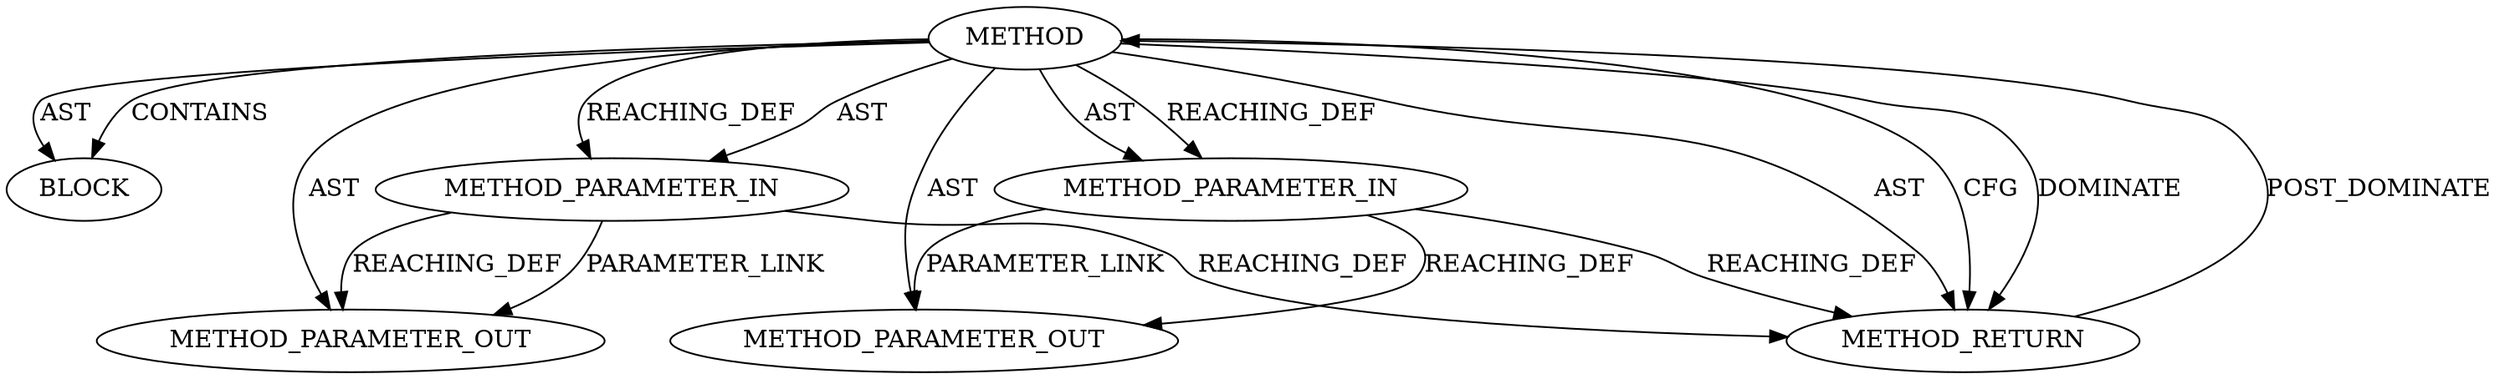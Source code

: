digraph {
  12080 [label=BLOCK ORDER=1 ARGUMENT_INDEX=1 CODE="<empty>" TYPE_FULL_NAME="ANY"]
  12078 [label=METHOD_PARAMETER_IN ORDER=1 CODE="p1" IS_VARIADIC=false TYPE_FULL_NAME="ANY" EVALUATION_STRATEGY="BY_VALUE" INDEX=1 NAME="p1"]
  12079 [label=METHOD_PARAMETER_IN ORDER=2 CODE="p2" IS_VARIADIC=false TYPE_FULL_NAME="ANY" EVALUATION_STRATEGY="BY_VALUE" INDEX=2 NAME="p2"]
  13332 [label=METHOD_PARAMETER_OUT ORDER=2 CODE="p2" IS_VARIADIC=false TYPE_FULL_NAME="ANY" EVALUATION_STRATEGY="BY_VALUE" INDEX=2 NAME="p2"]
  13331 [label=METHOD_PARAMETER_OUT ORDER=1 CODE="p1" IS_VARIADIC=false TYPE_FULL_NAME="ANY" EVALUATION_STRATEGY="BY_VALUE" INDEX=1 NAME="p1"]
  12077 [label=METHOD AST_PARENT_TYPE="NAMESPACE_BLOCK" AST_PARENT_FULL_NAME="<global>" ORDER=0 CODE="<empty>" FULL_NAME="<operator>.equals" IS_EXTERNAL=true FILENAME="<empty>" SIGNATURE="" NAME="<operator>.equals"]
  12081 [label=METHOD_RETURN ORDER=2 CODE="RET" TYPE_FULL_NAME="ANY" EVALUATION_STRATEGY="BY_VALUE"]
  12078 -> 13331 [label=REACHING_DEF VARIABLE="p1"]
  12077 -> 12079 [label=AST ]
  12077 -> 12080 [label=AST ]
  12077 -> 12081 [label=AST ]
  12077 -> 13331 [label=AST ]
  12079 -> 13332 [label=PARAMETER_LINK ]
  12079 -> 13332 [label=REACHING_DEF VARIABLE="p2"]
  12077 -> 12080 [label=CONTAINS ]
  12077 -> 12078 [label=REACHING_DEF VARIABLE=""]
  12078 -> 13331 [label=PARAMETER_LINK ]
  12077 -> 12081 [label=CFG ]
  12081 -> 12077 [label=POST_DOMINATE ]
  12078 -> 12081 [label=REACHING_DEF VARIABLE="p1"]
  12077 -> 12081 [label=DOMINATE ]
  12077 -> 12078 [label=AST ]
  12079 -> 12081 [label=REACHING_DEF VARIABLE="p2"]
  12077 -> 13332 [label=AST ]
  12077 -> 12079 [label=REACHING_DEF VARIABLE=""]
}
